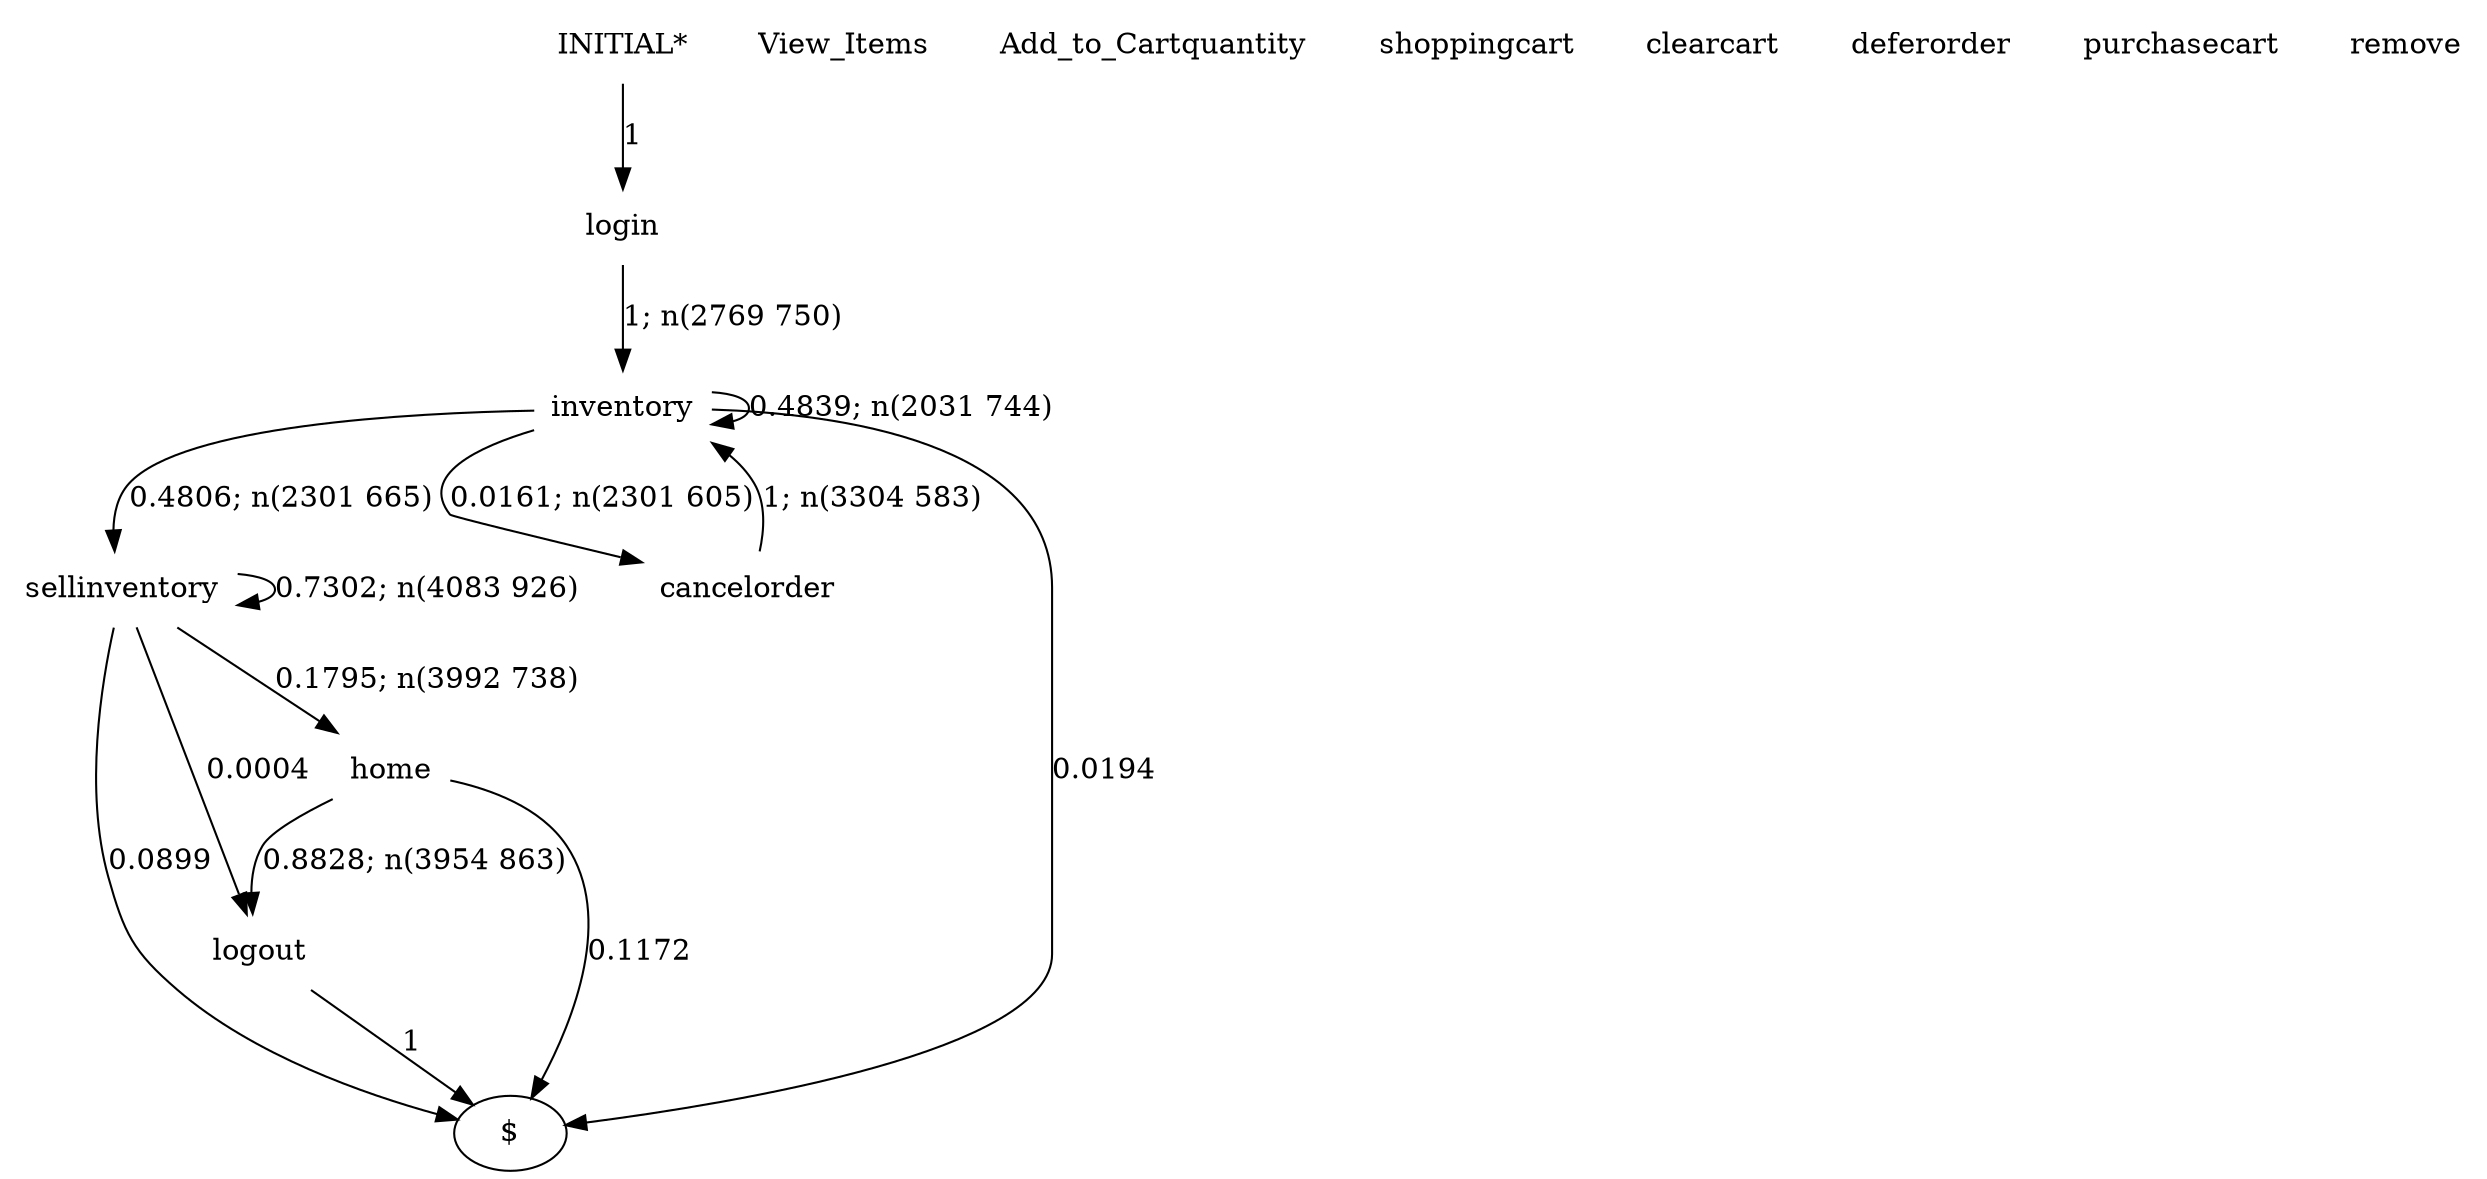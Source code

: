 digraph G {
"INITIAL*" [label="INITIAL*",shape=none];
"login" [label="login",shape=none];
"View_Items" [label="View_Items",shape=none];
"home" [label="home",shape=none];
"logout" [label="logout",shape=none];
"inventory" [label="inventory",shape=none];
"sellinventory" [label="sellinventory",shape=none];
"Add_to_Cartquantity" [label="Add_to_Cartquantity",shape=none];
"shoppingcart" [label="shoppingcart",shape=none];
"clearcart" [label="clearcart",shape=none];
"deferorder" [label="deferorder",shape=none];
"purchasecart" [label="purchasecart",shape=none];
"cancelorder" [label="cancelorder",shape=none];
"remove" [label="remove",shape=none];
"INITIAL*"->"login" [style=solid,label="1"];
"login"->"inventory" [style=solid,label="1; n(2769 750)"];
"home"->"logout" [style=solid,label="0.8828; n(3954 863)"];
"home"->"$" [style=solid,label="0.1172"];
"logout"->"$" [style=solid,label="1"];
"inventory"->"inventory" [style=solid,label="0.4839; n(2031 744)"];
"inventory"->"sellinventory" [style=solid,label="0.4806; n(2301 665)"];
"inventory"->"cancelorder" [style=solid,label="0.0161; n(2301 605)"];
"inventory"->"$" [style=solid,label="0.0194"];
"sellinventory"->"home" [style=solid,label="0.1795; n(3992 738)"];
"sellinventory"->"logout" [style=solid,label="0.0004"];
"sellinventory"->"sellinventory" [style=solid,label="0.7302; n(4083 926)"];
"sellinventory"->"$" [style=solid,label="0.0899"];
"cancelorder"->"inventory" [style=solid,label="1; n(3304 583)"];
}
